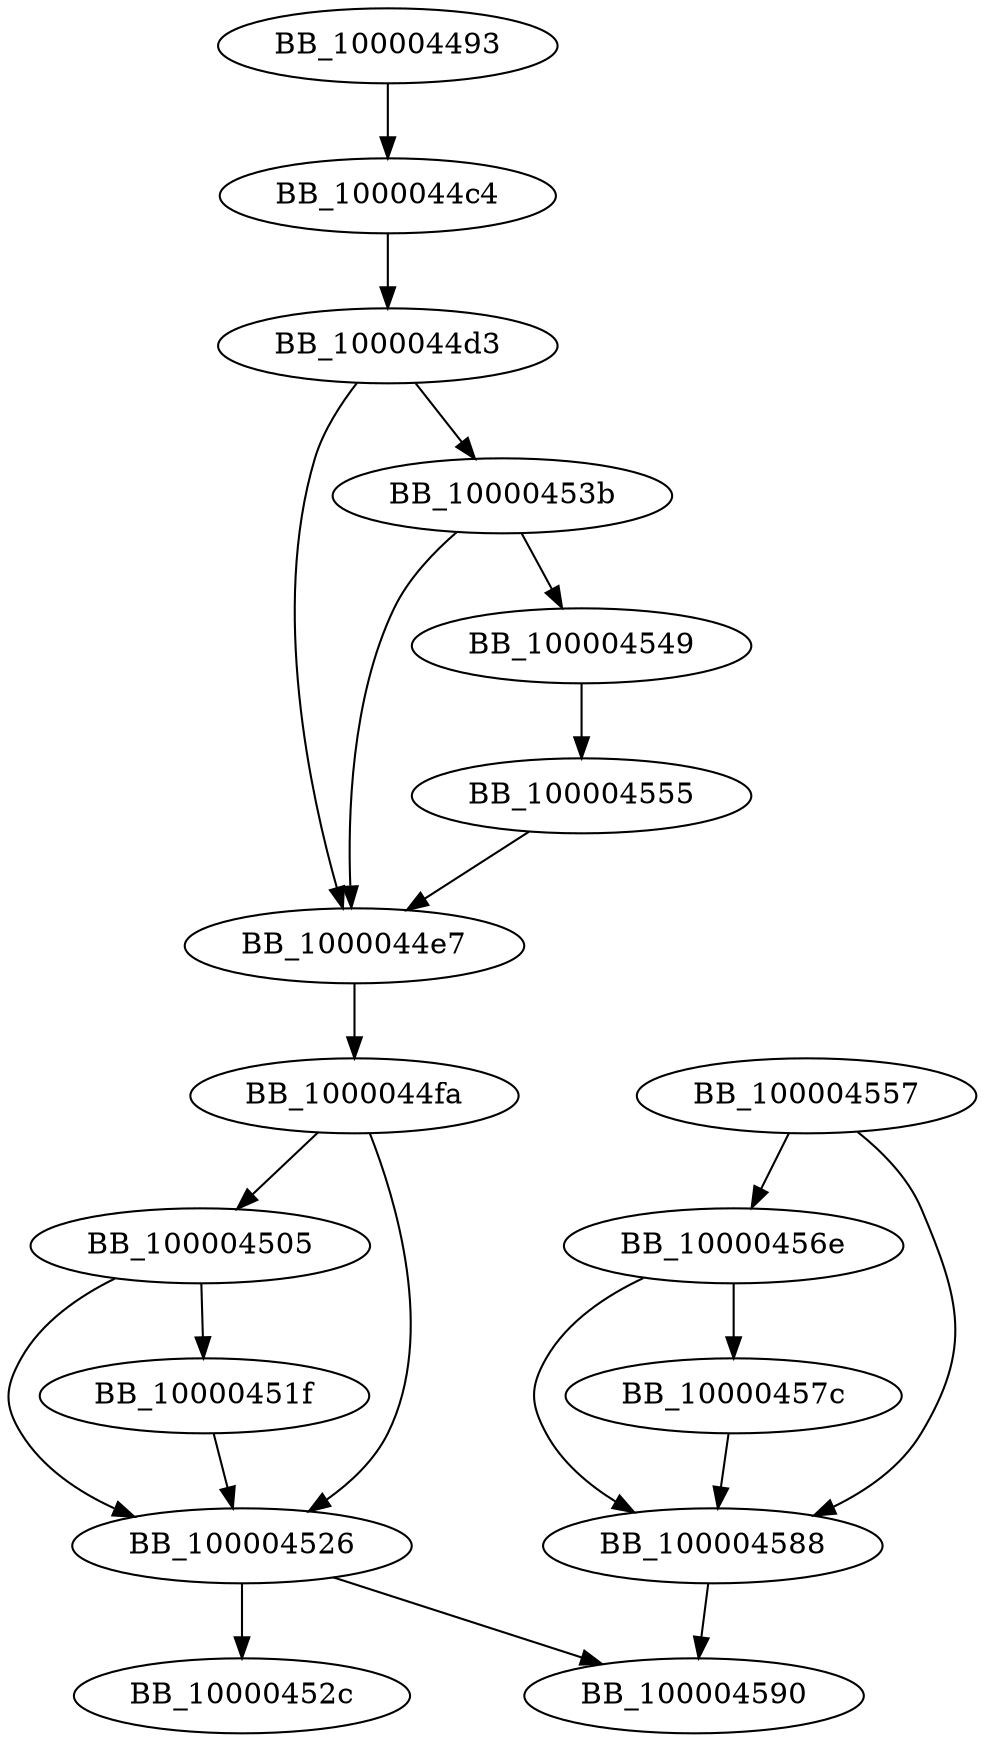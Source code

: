 DiGraph __Z11getFileSizeSs{
BB_100004493->BB_1000044c4
BB_1000044c4->BB_1000044d3
BB_1000044d3->BB_1000044e7
BB_1000044d3->BB_10000453b
BB_1000044e7->BB_1000044fa
BB_1000044fa->BB_100004505
BB_1000044fa->BB_100004526
BB_100004505->BB_10000451f
BB_100004505->BB_100004526
BB_10000451f->BB_100004526
BB_100004526->BB_10000452c
BB_100004526->BB_100004590
BB_10000453b->BB_1000044e7
BB_10000453b->BB_100004549
BB_100004549->BB_100004555
BB_100004555->BB_1000044e7
BB_100004557->BB_10000456e
BB_100004557->BB_100004588
BB_10000456e->BB_10000457c
BB_10000456e->BB_100004588
BB_10000457c->BB_100004588
BB_100004588->BB_100004590
}
